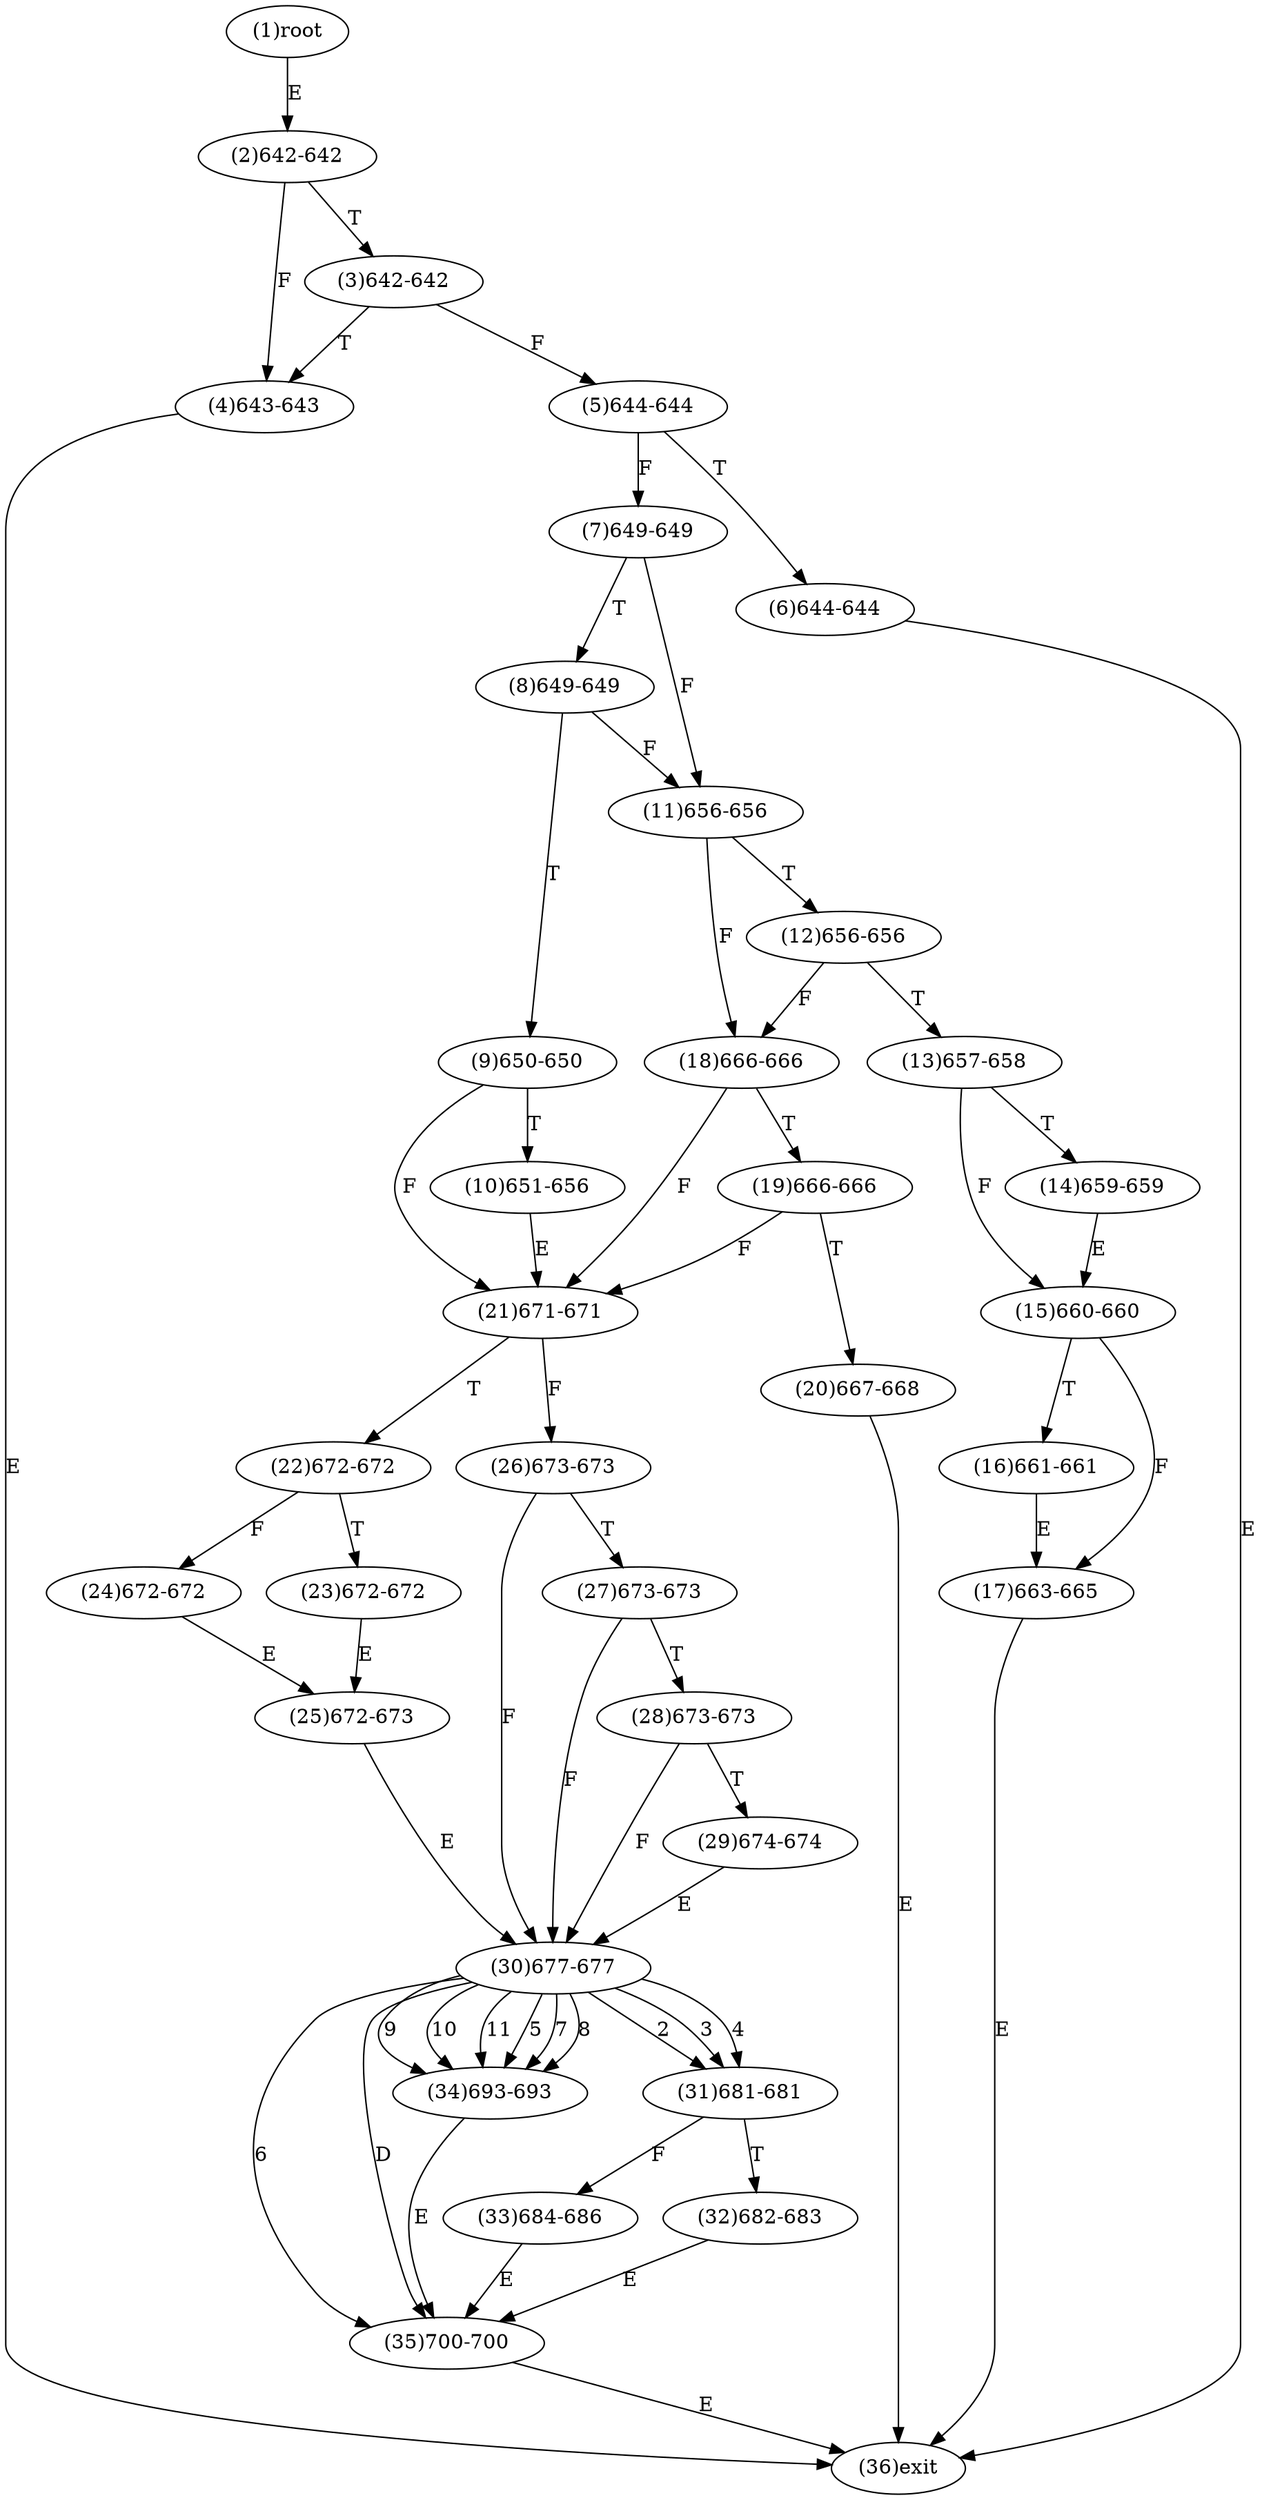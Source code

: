 digraph "" { 
1[ label="(1)root"];
2[ label="(2)642-642"];
3[ label="(3)642-642"];
4[ label="(4)643-643"];
5[ label="(5)644-644"];
6[ label="(6)644-644"];
7[ label="(7)649-649"];
8[ label="(8)649-649"];
9[ label="(9)650-650"];
10[ label="(10)651-656"];
11[ label="(11)656-656"];
12[ label="(12)656-656"];
13[ label="(13)657-658"];
14[ label="(14)659-659"];
15[ label="(15)660-660"];
17[ label="(17)663-665"];
16[ label="(16)661-661"];
19[ label="(19)666-666"];
18[ label="(18)666-666"];
21[ label="(21)671-671"];
20[ label="(20)667-668"];
23[ label="(23)672-672"];
22[ label="(22)672-672"];
25[ label="(25)672-673"];
24[ label="(24)672-672"];
27[ label="(27)673-673"];
26[ label="(26)673-673"];
29[ label="(29)674-674"];
28[ label="(28)673-673"];
31[ label="(31)681-681"];
30[ label="(30)677-677"];
34[ label="(34)693-693"];
35[ label="(35)700-700"];
32[ label="(32)682-683"];
33[ label="(33)684-686"];
36[ label="(36)exit"];
1->2[ label="E"];
2->4[ label="F"];
2->3[ label="T"];
3->5[ label="F"];
3->4[ label="T"];
4->36[ label="E"];
5->7[ label="F"];
5->6[ label="T"];
6->36[ label="E"];
7->11[ label="F"];
7->8[ label="T"];
8->11[ label="F"];
8->9[ label="T"];
9->21[ label="F"];
9->10[ label="T"];
10->21[ label="E"];
11->18[ label="F"];
11->12[ label="T"];
12->18[ label="F"];
12->13[ label="T"];
13->15[ label="F"];
13->14[ label="T"];
14->15[ label="E"];
15->17[ label="F"];
15->16[ label="T"];
16->17[ label="E"];
17->36[ label="E"];
18->21[ label="F"];
18->19[ label="T"];
19->21[ label="F"];
19->20[ label="T"];
20->36[ label="E"];
21->26[ label="F"];
21->22[ label="T"];
22->24[ label="F"];
22->23[ label="T"];
23->25[ label="E"];
24->25[ label="E"];
25->30[ label="E"];
26->30[ label="F"];
26->27[ label="T"];
27->30[ label="F"];
27->28[ label="T"];
28->30[ label="F"];
28->29[ label="T"];
29->30[ label="E"];
30->31[ label="2"];
30->31[ label="3"];
30->31[ label="4"];
30->34[ label="5"];
30->35[ label="6"];
30->34[ label="7"];
30->34[ label="8"];
30->34[ label="9"];
30->34[ label="10"];
30->34[ label="11"];
30->35[ label="D"];
31->33[ label="F"];
31->32[ label="T"];
32->35[ label="E"];
33->35[ label="E"];
34->35[ label="E"];
35->36[ label="E"];
}